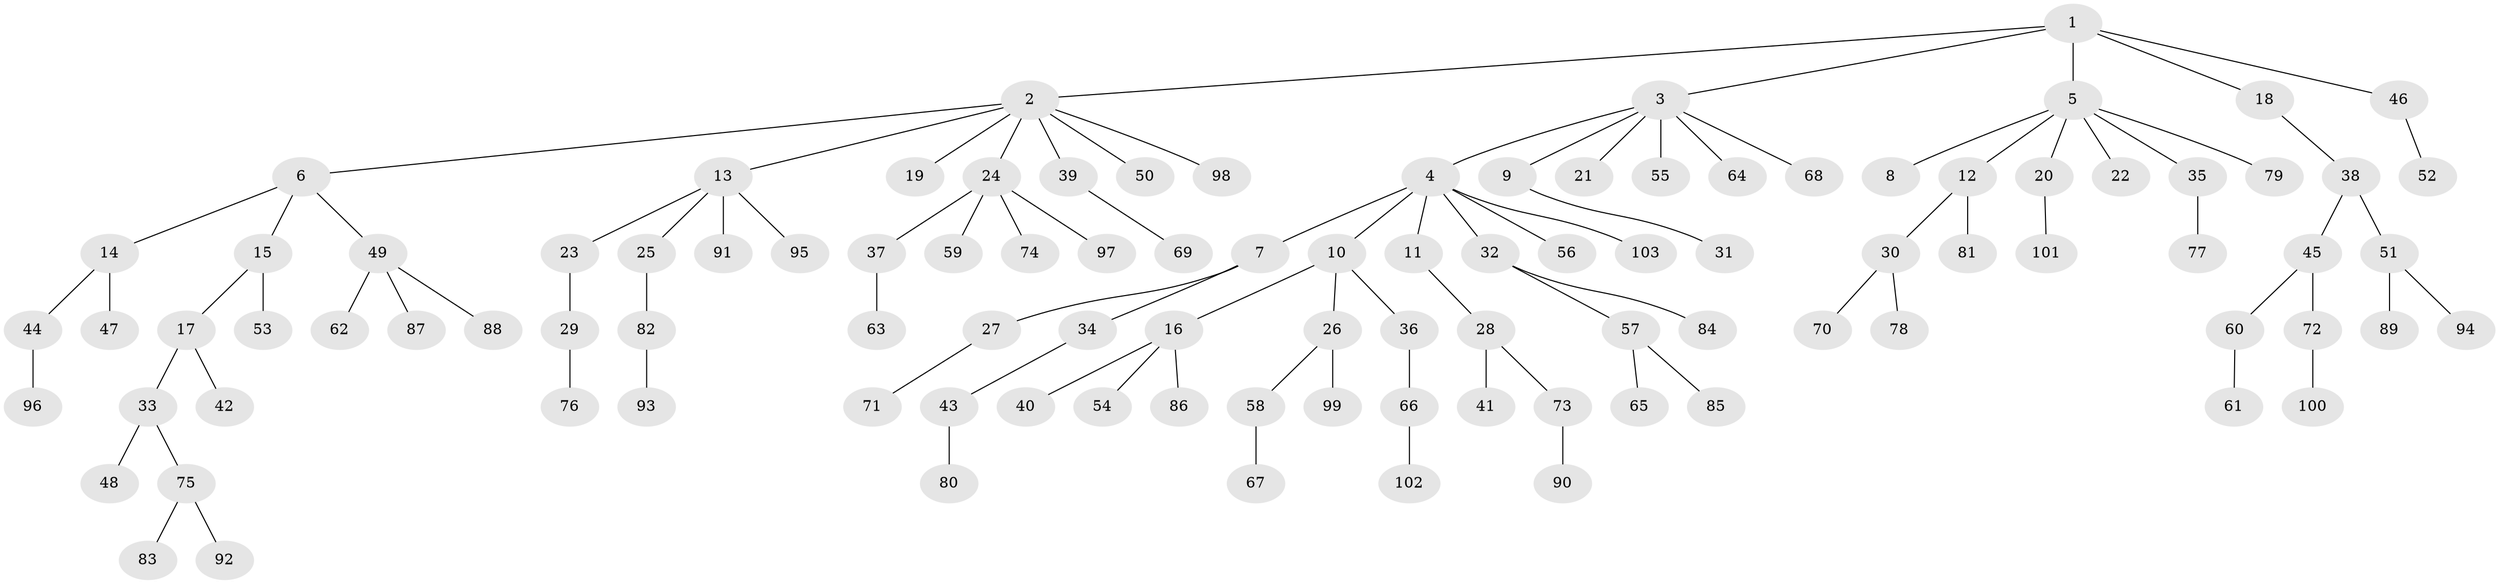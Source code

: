 // coarse degree distribution, {2: 0.17073170731707318, 1: 0.7560975609756098, 4: 0.024390243902439025, 5: 0.024390243902439025, 26: 0.024390243902439025}
// Generated by graph-tools (version 1.1) at 2025/55/03/04/25 21:55:44]
// undirected, 103 vertices, 102 edges
graph export_dot {
graph [start="1"]
  node [color=gray90,style=filled];
  1;
  2;
  3;
  4;
  5;
  6;
  7;
  8;
  9;
  10;
  11;
  12;
  13;
  14;
  15;
  16;
  17;
  18;
  19;
  20;
  21;
  22;
  23;
  24;
  25;
  26;
  27;
  28;
  29;
  30;
  31;
  32;
  33;
  34;
  35;
  36;
  37;
  38;
  39;
  40;
  41;
  42;
  43;
  44;
  45;
  46;
  47;
  48;
  49;
  50;
  51;
  52;
  53;
  54;
  55;
  56;
  57;
  58;
  59;
  60;
  61;
  62;
  63;
  64;
  65;
  66;
  67;
  68;
  69;
  70;
  71;
  72;
  73;
  74;
  75;
  76;
  77;
  78;
  79;
  80;
  81;
  82;
  83;
  84;
  85;
  86;
  87;
  88;
  89;
  90;
  91;
  92;
  93;
  94;
  95;
  96;
  97;
  98;
  99;
  100;
  101;
  102;
  103;
  1 -- 2;
  1 -- 3;
  1 -- 5;
  1 -- 18;
  1 -- 46;
  2 -- 6;
  2 -- 13;
  2 -- 19;
  2 -- 24;
  2 -- 39;
  2 -- 50;
  2 -- 98;
  3 -- 4;
  3 -- 9;
  3 -- 21;
  3 -- 55;
  3 -- 64;
  3 -- 68;
  4 -- 7;
  4 -- 10;
  4 -- 11;
  4 -- 32;
  4 -- 56;
  4 -- 103;
  5 -- 8;
  5 -- 12;
  5 -- 20;
  5 -- 22;
  5 -- 35;
  5 -- 79;
  6 -- 14;
  6 -- 15;
  6 -- 49;
  7 -- 27;
  7 -- 34;
  9 -- 31;
  10 -- 16;
  10 -- 26;
  10 -- 36;
  11 -- 28;
  12 -- 30;
  12 -- 81;
  13 -- 23;
  13 -- 25;
  13 -- 91;
  13 -- 95;
  14 -- 44;
  14 -- 47;
  15 -- 17;
  15 -- 53;
  16 -- 40;
  16 -- 54;
  16 -- 86;
  17 -- 33;
  17 -- 42;
  18 -- 38;
  20 -- 101;
  23 -- 29;
  24 -- 37;
  24 -- 59;
  24 -- 74;
  24 -- 97;
  25 -- 82;
  26 -- 58;
  26 -- 99;
  27 -- 71;
  28 -- 41;
  28 -- 73;
  29 -- 76;
  30 -- 70;
  30 -- 78;
  32 -- 57;
  32 -- 84;
  33 -- 48;
  33 -- 75;
  34 -- 43;
  35 -- 77;
  36 -- 66;
  37 -- 63;
  38 -- 45;
  38 -- 51;
  39 -- 69;
  43 -- 80;
  44 -- 96;
  45 -- 60;
  45 -- 72;
  46 -- 52;
  49 -- 62;
  49 -- 87;
  49 -- 88;
  51 -- 89;
  51 -- 94;
  57 -- 65;
  57 -- 85;
  58 -- 67;
  60 -- 61;
  66 -- 102;
  72 -- 100;
  73 -- 90;
  75 -- 83;
  75 -- 92;
  82 -- 93;
}

